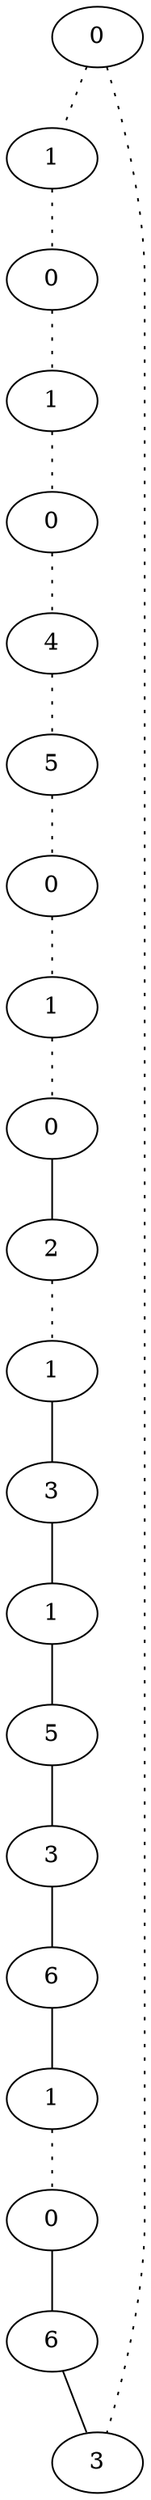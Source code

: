 graph {
a0[label=0];
a1[label=1];
a2[label=0];
a3[label=1];
a4[label=0];
a5[label=4];
a6[label=5];
a7[label=0];
a8[label=1];
a9[label=0];
a10[label=2];
a11[label=1];
a12[label=3];
a13[label=1];
a14[label=5];
a15[label=3];
a16[label=6];
a17[label=1];
a18[label=0];
a19[label=6];
a20[label=3];
a0 -- a1 [style=dotted];
a0 -- a20 [style=dotted];
a1 -- a2 [style=dotted];
a2 -- a3 [style=dotted];
a3 -- a4 [style=dotted];
a4 -- a5 [style=dotted];
a5 -- a6 [style=dotted];
a6 -- a7 [style=dotted];
a7 -- a8 [style=dotted];
a8 -- a9 [style=dotted];
a9 -- a10;
a10 -- a11 [style=dotted];
a11 -- a12;
a12 -- a13;
a13 -- a14;
a14 -- a15;
a15 -- a16;
a16 -- a17;
a17 -- a18 [style=dotted];
a18 -- a19;
a19 -- a20;
}
